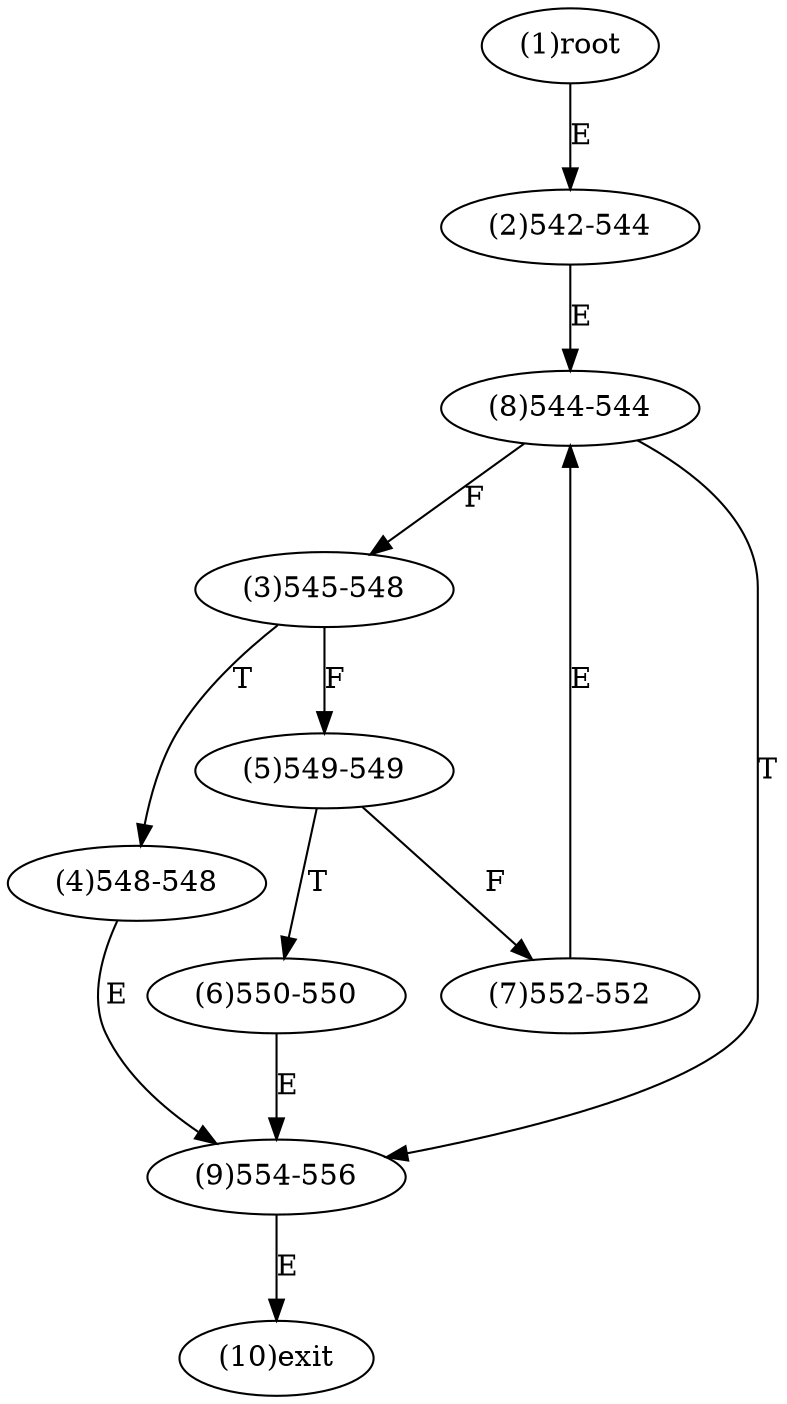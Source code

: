 digraph "" { 
1[ label="(1)root"];
2[ label="(2)542-544"];
3[ label="(3)545-548"];
4[ label="(4)548-548"];
5[ label="(5)549-549"];
6[ label="(6)550-550"];
7[ label="(7)552-552"];
8[ label="(8)544-544"];
9[ label="(9)554-556"];
10[ label="(10)exit"];
1->2[ label="E"];
2->8[ label="E"];
3->5[ label="F"];
3->4[ label="T"];
4->9[ label="E"];
5->7[ label="F"];
5->6[ label="T"];
6->9[ label="E"];
7->8[ label="E"];
8->3[ label="F"];
8->9[ label="T"];
9->10[ label="E"];
}